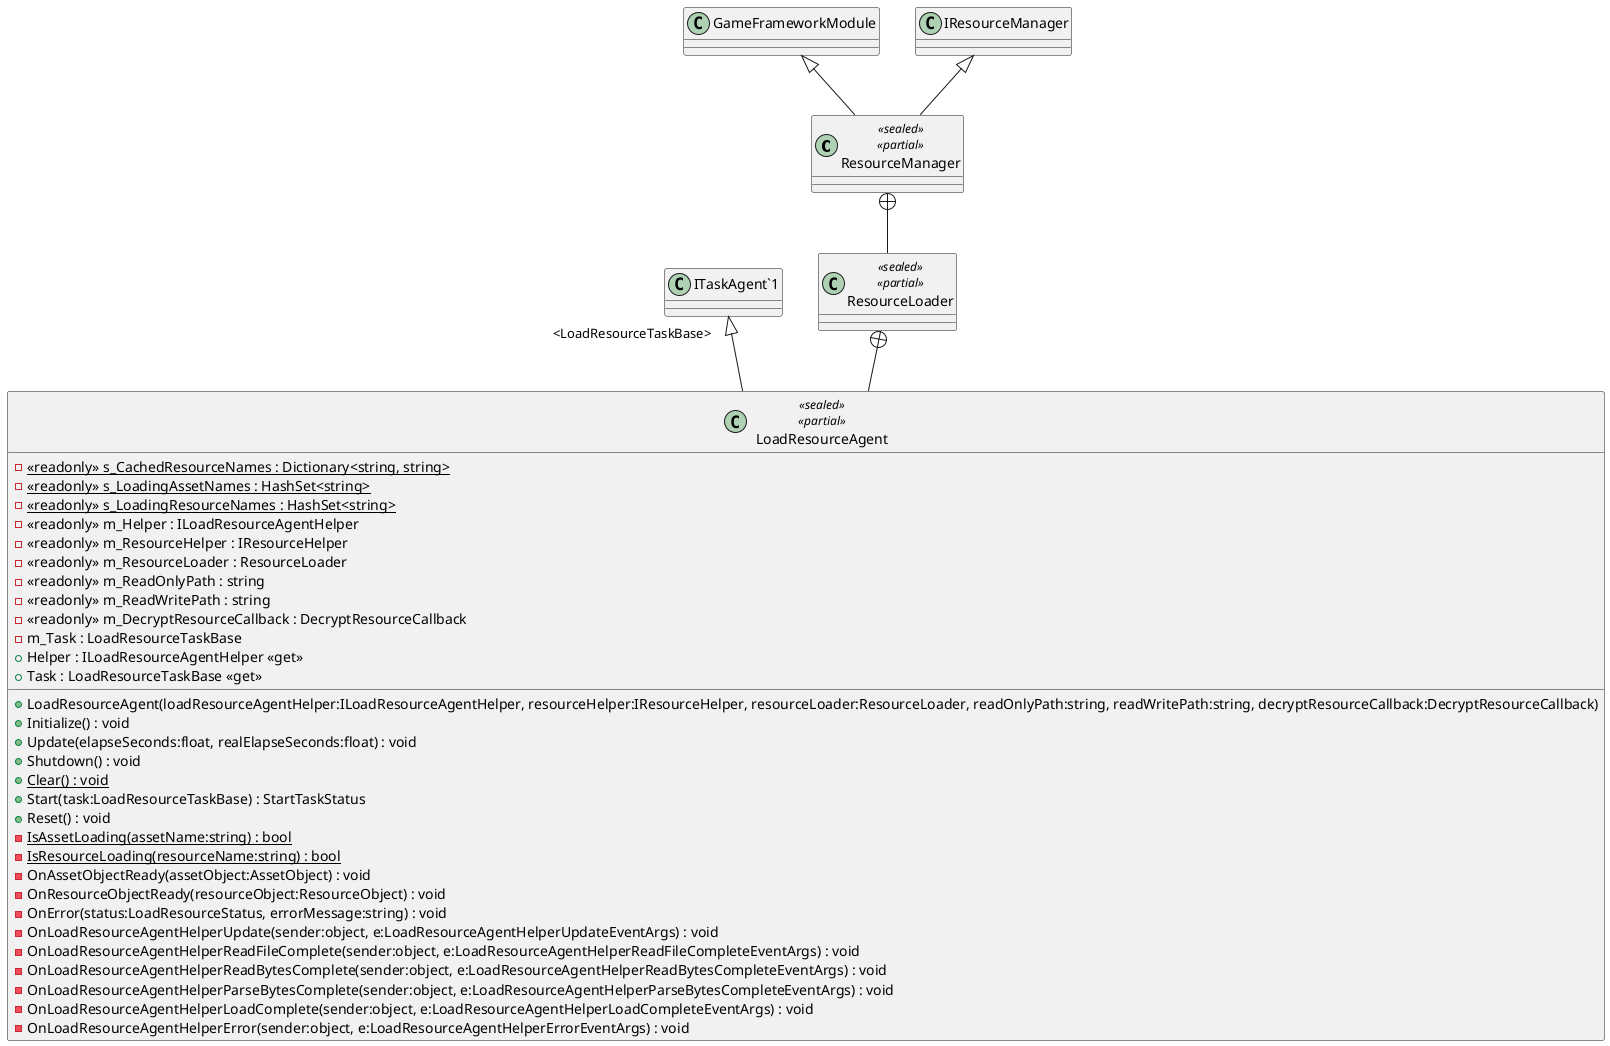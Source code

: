 @startuml
class ResourceManager <<sealed>> <<partial>> {
}
class ResourceLoader <<sealed>> <<partial>> {
}
class LoadResourceAgent <<sealed>> <<partial>> {
    - {static} <<readonly>> s_CachedResourceNames : Dictionary<string, string>
    - {static} <<readonly>> s_LoadingAssetNames : HashSet<string>
    - {static} <<readonly>> s_LoadingResourceNames : HashSet<string>
    - <<readonly>> m_Helper : ILoadResourceAgentHelper
    - <<readonly>> m_ResourceHelper : IResourceHelper
    - <<readonly>> m_ResourceLoader : ResourceLoader
    - <<readonly>> m_ReadOnlyPath : string
    - <<readonly>> m_ReadWritePath : string
    - <<readonly>> m_DecryptResourceCallback : DecryptResourceCallback
    - m_Task : LoadResourceTaskBase
    + LoadResourceAgent(loadResourceAgentHelper:ILoadResourceAgentHelper, resourceHelper:IResourceHelper, resourceLoader:ResourceLoader, readOnlyPath:string, readWritePath:string, decryptResourceCallback:DecryptResourceCallback)
    + Helper : ILoadResourceAgentHelper <<get>>
    + Task : LoadResourceTaskBase <<get>>
    + Initialize() : void
    + Update(elapseSeconds:float, realElapseSeconds:float) : void
    + Shutdown() : void
    + {static} Clear() : void
    + Start(task:LoadResourceTaskBase) : StartTaskStatus
    + Reset() : void
    - {static} IsAssetLoading(assetName:string) : bool
    - {static} IsResourceLoading(resourceName:string) : bool
    - OnAssetObjectReady(assetObject:AssetObject) : void
    - OnResourceObjectReady(resourceObject:ResourceObject) : void
    - OnError(status:LoadResourceStatus, errorMessage:string) : void
    - OnLoadResourceAgentHelperUpdate(sender:object, e:LoadResourceAgentHelperUpdateEventArgs) : void
    - OnLoadResourceAgentHelperReadFileComplete(sender:object, e:LoadResourceAgentHelperReadFileCompleteEventArgs) : void
    - OnLoadResourceAgentHelperReadBytesComplete(sender:object, e:LoadResourceAgentHelperReadBytesCompleteEventArgs) : void
    - OnLoadResourceAgentHelperParseBytesComplete(sender:object, e:LoadResourceAgentHelperParseBytesCompleteEventArgs) : void
    - OnLoadResourceAgentHelperLoadComplete(sender:object, e:LoadResourceAgentHelperLoadCompleteEventArgs) : void
    - OnLoadResourceAgentHelperError(sender:object, e:LoadResourceAgentHelperErrorEventArgs) : void
}
GameFrameworkModule <|-- ResourceManager
IResourceManager <|-- ResourceManager
ResourceManager +-- ResourceLoader
ResourceLoader +-- LoadResourceAgent
"ITaskAgent`1" "<LoadResourceTaskBase>" <|-- LoadResourceAgent
@enduml
